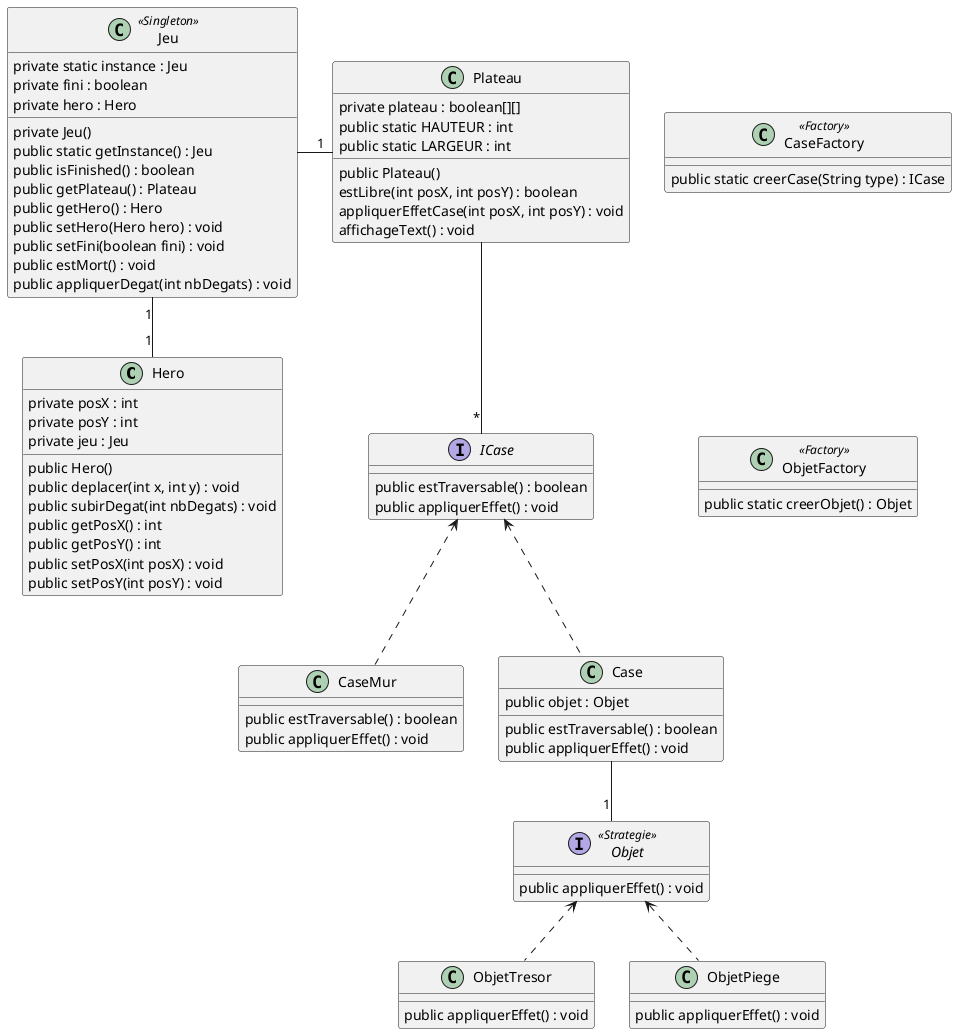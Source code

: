 @startuml
	Class Hero {
		private posX : int
		private posY : int
		private jeu : Jeu

		public Hero()
		public deplacer(int x, int y) : void
		public subirDegat(int nbDegats) : void
		public getPosX() : int
		public getPosY() : int
        public setPosX(int posX) : void
        public setPosY(int posY) : void
	}
	Class Plateau {
        private plateau : boolean[][]
        public static HAUTEUR : int
        public static LARGEUR : int

        public Plateau()
        estLibre(int posX, int posY) : boolean
        appliquerEffetCase(int posX, int posY) : void
        affichageText() : void

	}
	Class Jeu <<Singleton>>{
	    private static instance : Jeu
        private fini : boolean
        private hero : Hero

        private Jeu()
        public static getInstance() : Jeu
        public isFinished() : boolean
        public getPlateau() : Plateau
        public getHero() : Hero
        public setHero(Hero hero) : void
        public setFini(boolean fini) : void
        public estMort() : void
        public appliquerDegat(int nbDegats) : void
	}

	Class CaseFactory <<Factory>>{
	    public static creerCase(String type) : ICase
	}

	Class ObjetFactory <<Factory>>{
	    public static creerObjet() : Objet
	}

	Interface ICase {
	    public estTraversable() : boolean
	    public appliquerEffet() : void
	}

	Interface Objet <<Strategie>>{
	    public appliquerEffet() : void
	}

	Class CaseMur {
	    public estTraversable() : boolean
	    public appliquerEffet() : void
	}

	Class ObjetTresor {
	    public appliquerEffet() : void
	}

	Class Case {
	    public objet : Objet
	    public estTraversable() : boolean
	    public appliquerEffet() : void
	}

	Class ObjetPiege {
	    public appliquerEffet() : void
	}

    Objet <.. ObjetPiege
    ICase <.. Case
    ICase <.. CaseMur
    Objet <.. ObjetTresor
    Case -- "1" Objet
    Plateau -- "*" ICase
	Jeu "1" -down- "1" Hero
	Jeu -right- "1" Plateau
	CaseFactory -[hidden]- ObjetFactory
@enduml
